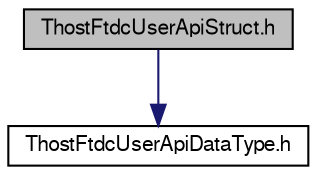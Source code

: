digraph "ThostFtdcUserApiStruct.h"
{
  bgcolor="transparent";
  edge [fontname="FreeSans",fontsize="10",labelfontname="FreeSans",labelfontsize="10"];
  node [fontname="FreeSans",fontsize="10",shape=record];
  Node1 [label="ThostFtdcUserApiStruct.h",height=0.2,width=0.4,color="black", fillcolor="grey75", style="filled" fontcolor="black"];
  Node1 -> Node2 [color="midnightblue",fontsize="10",style="solid",fontname="FreeSans"];
  Node2 [label="ThostFtdcUserApiDataType.h",height=0.2,width=0.4,color="black",URL="$d4/d23/ThostFtdcUserApiDataType_8h.html",tooltip="定义了客户端接口使用的业务数据类型  20060106 赵鸿昊 创建该文件"];
}
